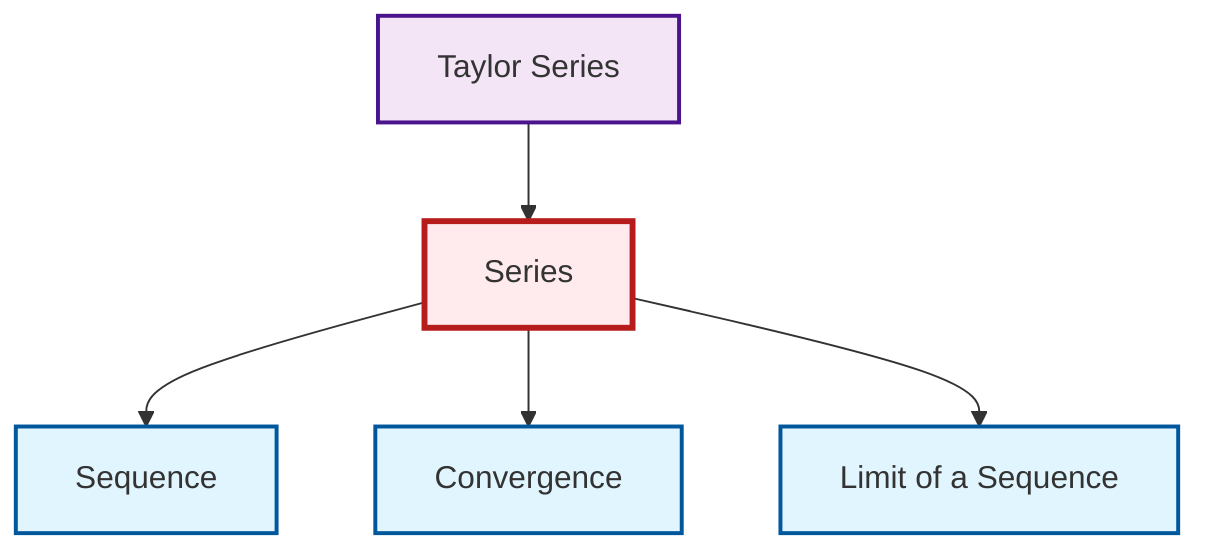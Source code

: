 graph TD
    classDef definition fill:#e1f5fe,stroke:#01579b,stroke-width:2px
    classDef theorem fill:#f3e5f5,stroke:#4a148c,stroke-width:2px
    classDef axiom fill:#fff3e0,stroke:#e65100,stroke-width:2px
    classDef example fill:#e8f5e9,stroke:#1b5e20,stroke-width:2px
    classDef current fill:#ffebee,stroke:#b71c1c,stroke-width:3px
    thm-taylor-series["Taylor Series"]:::theorem
    def-convergence["Convergence"]:::definition
    def-sequence["Sequence"]:::definition
    def-series["Series"]:::definition
    def-limit["Limit of a Sequence"]:::definition
    def-series --> def-sequence
    def-series --> def-convergence
    thm-taylor-series --> def-series
    def-series --> def-limit
    class def-series current